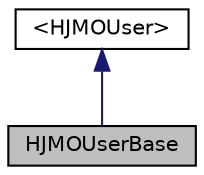 digraph G
{
  edge [fontname="Helvetica",fontsize="10",labelfontname="Helvetica",labelfontsize="10"];
  node [fontname="Helvetica",fontsize="10",shape=record];
  Node1 [label="HJMOUserBase",height=0.2,width=0.4,color="black", fillcolor="grey75", style="filled" fontcolor="black"];
  Node2 -> Node1 [dir="back",color="midnightblue",fontsize="10",style="solid",fontname="Helvetica"];
  Node2 [label="\<HJMOUser\>",height=0.2,width=0.4,color="black", fillcolor="white", style="filled",URL="$protocol_h_j_m_o_user-p.html"];
}
